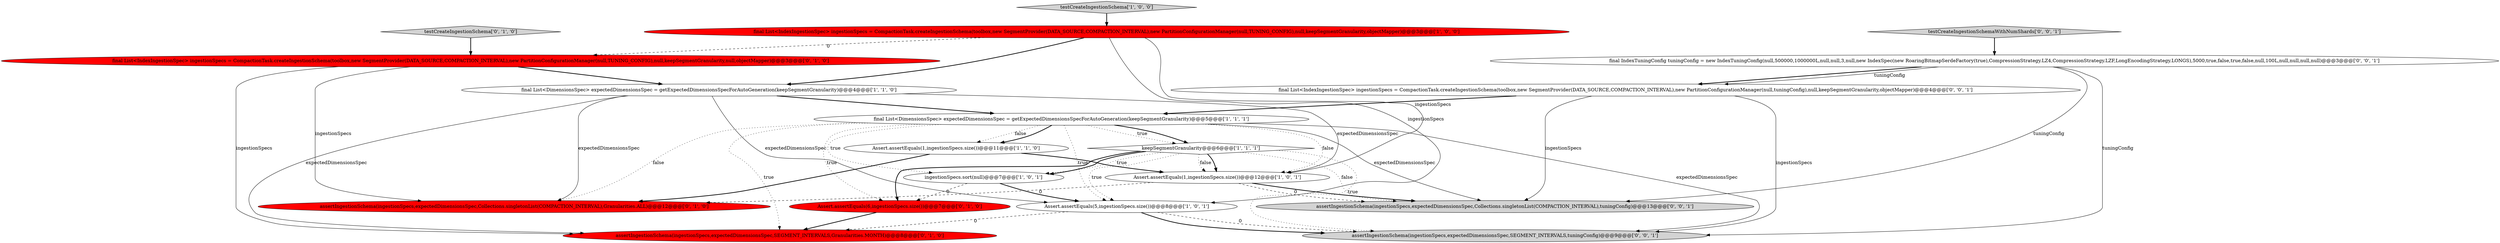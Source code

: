 digraph {
17 [style = filled, label = "assertIngestionSchema(ingestionSpecs,expectedDimensionsSpec,Collections.singletonList(COMPACTION_INTERVAL),tuningConfig)@@@13@@@['0', '0', '1']", fillcolor = lightgray, shape = ellipse image = "AAA0AAABBB3BBB"];
5 [style = filled, label = "ingestionSpecs.sort(null)@@@7@@@['1', '0', '1']", fillcolor = white, shape = ellipse image = "AAA0AAABBB1BBB"];
13 [style = filled, label = "testCreateIngestionSchema['0', '1', '0']", fillcolor = lightgray, shape = diamond image = "AAA0AAABBB2BBB"];
2 [style = filled, label = "testCreateIngestionSchema['1', '0', '0']", fillcolor = lightgray, shape = diamond image = "AAA0AAABBB1BBB"];
6 [style = filled, label = "Assert.assertEquals(1,ingestionSpecs.size())@@@12@@@['1', '0', '1']", fillcolor = white, shape = ellipse image = "AAA0AAABBB1BBB"];
16 [style = filled, label = "assertIngestionSchema(ingestionSpecs,expectedDimensionsSpec,SEGMENT_INTERVALS,tuningConfig)@@@9@@@['0', '0', '1']", fillcolor = lightgray, shape = ellipse image = "AAA0AAABBB3BBB"];
1 [style = filled, label = "final List<IndexIngestionSpec> ingestionSpecs = CompactionTask.createIngestionSchema(toolbox,new SegmentProvider(DATA_SOURCE,COMPACTION_INTERVAL),new PartitionConfigurationManager(null,TUNING_CONFIG),null,keepSegmentGranularity,objectMapper)@@@3@@@['1', '0', '0']", fillcolor = red, shape = ellipse image = "AAA1AAABBB1BBB"];
3 [style = filled, label = "Assert.assertEquals(1,ingestionSpecs.size())@@@11@@@['1', '1', '0']", fillcolor = white, shape = ellipse image = "AAA0AAABBB1BBB"];
8 [style = filled, label = "final List<DimensionsSpec> expectedDimensionsSpec = getExpectedDimensionsSpecForAutoGeneration(keepSegmentGranularity)@@@4@@@['1', '1', '0']", fillcolor = white, shape = ellipse image = "AAA0AAABBB1BBB"];
10 [style = filled, label = "final List<IndexIngestionSpec> ingestionSpecs = CompactionTask.createIngestionSchema(toolbox,new SegmentProvider(DATA_SOURCE,COMPACTION_INTERVAL),new PartitionConfigurationManager(null,TUNING_CONFIG),null,keepSegmentGranularity,null,objectMapper)@@@3@@@['0', '1', '0']", fillcolor = red, shape = ellipse image = "AAA1AAABBB2BBB"];
14 [style = filled, label = "testCreateIngestionSchemaWithNumShards['0', '0', '1']", fillcolor = lightgray, shape = diamond image = "AAA0AAABBB3BBB"];
11 [style = filled, label = "assertIngestionSchema(ingestionSpecs,expectedDimensionsSpec,SEGMENT_INTERVALS,Granularities.MONTH)@@@8@@@['0', '1', '0']", fillcolor = red, shape = ellipse image = "AAA1AAABBB2BBB"];
7 [style = filled, label = "final List<DimensionsSpec> expectedDimensionsSpec = getExpectedDimensionsSpecForAutoGeneration(keepSegmentGranularity)@@@5@@@['1', '1', '1']", fillcolor = white, shape = ellipse image = "AAA0AAABBB1BBB"];
9 [style = filled, label = "Assert.assertEquals(6,ingestionSpecs.size())@@@7@@@['0', '1', '0']", fillcolor = red, shape = ellipse image = "AAA1AAABBB2BBB"];
15 [style = filled, label = "final IndexTuningConfig tuningConfig = new IndexTuningConfig(null,500000,1000000L,null,null,3,null,new IndexSpec(new RoaringBitmapSerdeFactory(true),CompressionStrategy.LZ4,CompressionStrategy.LZF,LongEncodingStrategy.LONGS),5000,true,false,true,false,null,100L,null,null,null,null)@@@3@@@['0', '0', '1']", fillcolor = white, shape = ellipse image = "AAA0AAABBB3BBB"];
12 [style = filled, label = "assertIngestionSchema(ingestionSpecs,expectedDimensionsSpec,Collections.singletonList(COMPACTION_INTERVAL),Granularities.ALL)@@@12@@@['0', '1', '0']", fillcolor = red, shape = ellipse image = "AAA1AAABBB2BBB"];
4 [style = filled, label = "keepSegmentGranularity@@@6@@@['1', '1', '1']", fillcolor = white, shape = diamond image = "AAA0AAABBB1BBB"];
0 [style = filled, label = "Assert.assertEquals(5,ingestionSpecs.size())@@@8@@@['1', '0', '1']", fillcolor = white, shape = ellipse image = "AAA0AAABBB1BBB"];
18 [style = filled, label = "final List<IndexIngestionSpec> ingestionSpecs = CompactionTask.createIngestionSchema(toolbox,new SegmentProvider(DATA_SOURCE,COMPACTION_INTERVAL),new PartitionConfigurationManager(null,tuningConfig),null,keepSegmentGranularity,objectMapper)@@@4@@@['0', '0', '1']", fillcolor = white, shape = ellipse image = "AAA0AAABBB3BBB"];
6->17 [style = bold, label=""];
4->9 [style = bold, label=""];
13->10 [style = bold, label=""];
4->5 [style = dotted, label="true"];
0->16 [style = bold, label=""];
7->16 [style = solid, label="expectedDimensionsSpec"];
18->16 [style = solid, label="ingestionSpecs"];
1->8 [style = bold, label=""];
9->11 [style = bold, label=""];
4->6 [style = bold, label=""];
7->12 [style = dotted, label="false"];
2->1 [style = bold, label=""];
7->3 [style = dotted, label="false"];
4->0 [style = dotted, label="true"];
0->16 [style = dashed, label="0"];
3->6 [style = bold, label=""];
5->9 [style = dashed, label="0"];
0->11 [style = dashed, label="0"];
6->17 [style = dashed, label="0"];
10->12 [style = solid, label="ingestionSpecs"];
7->4 [style = bold, label=""];
3->12 [style = bold, label=""];
15->16 [style = solid, label="tuningConfig"];
7->9 [style = dotted, label="true"];
7->0 [style = dotted, label="true"];
1->10 [style = dashed, label="0"];
15->18 [style = bold, label=""];
8->12 [style = solid, label="expectedDimensionsSpec"];
4->6 [style = dotted, label="false"];
4->17 [style = dotted, label="false"];
7->3 [style = bold, label=""];
8->7 [style = bold, label=""];
7->6 [style = dotted, label="false"];
7->5 [style = dotted, label="true"];
6->12 [style = dashed, label="0"];
15->18 [style = solid, label="tuningConfig"];
18->17 [style = solid, label="ingestionSpecs"];
7->11 [style = dotted, label="true"];
10->8 [style = bold, label=""];
5->0 [style = bold, label=""];
8->6 [style = solid, label="expectedDimensionsSpec"];
7->4 [style = dotted, label="true"];
14->15 [style = bold, label=""];
4->16 [style = dotted, label="true"];
8->0 [style = solid, label="expectedDimensionsSpec"];
10->11 [style = solid, label="ingestionSpecs"];
15->17 [style = solid, label="tuningConfig"];
1->6 [style = solid, label="ingestionSpecs"];
7->17 [style = solid, label="expectedDimensionsSpec"];
18->7 [style = bold, label=""];
8->11 [style = solid, label="expectedDimensionsSpec"];
4->5 [style = bold, label=""];
1->0 [style = solid, label="ingestionSpecs"];
}
